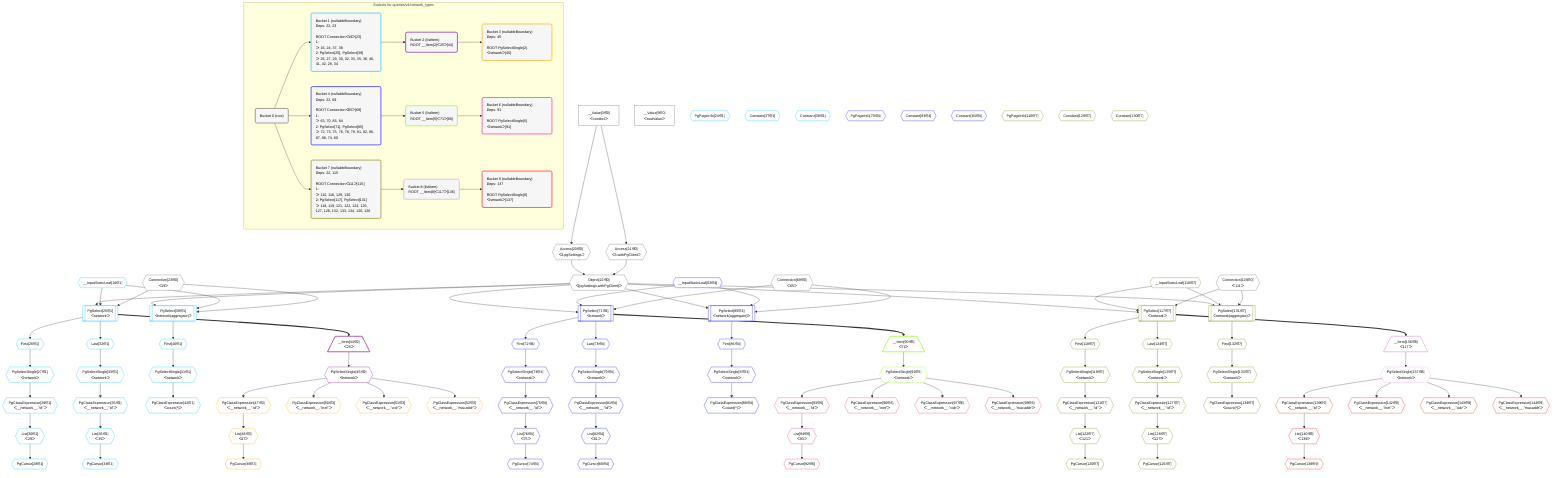 %%{init: {'themeVariables': { 'fontSize': '12px'}}}%%
graph TD
    classDef path fill:#eee,stroke:#000,color:#000
    classDef plan fill:#fff,stroke-width:1px,color:#000
    classDef itemplan fill:#fff,stroke-width:2px,color:#000
    classDef unbatchedplan fill:#dff,stroke-width:1px,color:#000
    classDef sideeffectplan fill:#fcc,stroke-width:2px,color:#000
    classDef bucket fill:#f6f6f6,color:#000,stroke-width:2px,text-align:left


    %% define steps
    __Value3["__Value[3∈0]<br />ᐸcontextᐳ"]:::plan
    __Value5["__Value[5∈0]<br />ᐸrootValueᐳ"]:::plan
    __InputStaticLeaf16{{"__InputStaticLeaf[16∈1]"}}:::plan
    Access20{{"Access[20∈0]<br />ᐸ3.pgSettingsᐳ"}}:::plan
    Access21{{"Access[21∈0]<br />ᐸ3.withPgClientᐳ"}}:::plan
    Object22{{"Object[22∈0]<br />ᐸ{pgSettings,withPgClient}ᐳ"}}:::plan
    Connection23{{"Connection[23∈0]<br />ᐸ19ᐳ"}}:::plan
    PgPageInfo24{{"PgPageInfo[24∈1]"}}:::plan
    PgSelect25[["PgSelect[25∈1]<br />ᐸnetworkᐳ"]]:::plan
    First26{{"First[26∈1]"}}:::plan
    PgSelectSingle27{{"PgSelectSingle[27∈1]<br />ᐸnetworkᐳ"}}:::plan
    PgClassExpression29{{"PgClassExpression[29∈1]<br />ᐸ__network__.”id”ᐳ"}}:::plan
    List30{{"List[30∈1]<br />ᐸ29ᐳ"}}:::plan
    PgCursor28{{"PgCursor[28∈1]"}}:::plan
    Last32{{"Last[32∈1]"}}:::plan
    PgSelectSingle33{{"PgSelectSingle[33∈1]<br />ᐸnetworkᐳ"}}:::plan
    PgClassExpression35{{"PgClassExpression[35∈1]<br />ᐸ__network__.”id”ᐳ"}}:::plan
    List36{{"List[36∈1]<br />ᐸ35ᐳ"}}:::plan
    PgCursor34{{"PgCursor[34∈1]"}}:::plan
    Constant37{{"Constant[37∈1]"}}:::plan
    Constant38{{"Constant[38∈1]"}}:::plan
    PgSelect39[["PgSelect[39∈1]<br />ᐸnetwork(aggregate)ᐳ"]]:::plan
    First40{{"First[40∈1]"}}:::plan
    PgSelectSingle41{{"PgSelectSingle[41∈1]<br />ᐸnetworkᐳ"}}:::plan
    PgClassExpression42{{"PgClassExpression[42∈1]<br />ᐸcount(*)ᐳ"}}:::plan
    __Item44[/"__Item[44∈2]<br />ᐸ25ᐳ"\]:::itemplan
    PgSelectSingle45{{"PgSelectSingle[45∈2]<br />ᐸnetworkᐳ"}}:::plan
    PgClassExpression47{{"PgClassExpression[47∈3]<br />ᐸ__network__.”id”ᐳ"}}:::plan
    List48{{"List[48∈3]<br />ᐸ47ᐳ"}}:::plan
    PgCursor46{{"PgCursor[46∈3]"}}:::plan
    PgClassExpression50{{"PgClassExpression[50∈3]<br />ᐸ__network__.”inet”ᐳ"}}:::plan
    PgClassExpression51{{"PgClassExpression[51∈3]<br />ᐸ__network__.”cidr”ᐳ"}}:::plan
    PgClassExpression52{{"PgClassExpression[52∈3]<br />ᐸ__network__.”macaddr”ᐳ"}}:::plan
    __InputStaticLeaf63{{"__InputStaticLeaf[63∈4]"}}:::plan
    Connection69{{"Connection[69∈0]<br />ᐸ65ᐳ"}}:::plan
    PgPageInfo70{{"PgPageInfo[70∈4]"}}:::plan
    PgSelect71[["PgSelect[71∈4]<br />ᐸnetworkᐳ"]]:::plan
    First72{{"First[72∈4]"}}:::plan
    PgSelectSingle73{{"PgSelectSingle[73∈4]<br />ᐸnetworkᐳ"}}:::plan
    PgClassExpression75{{"PgClassExpression[75∈4]<br />ᐸ__network__.”id”ᐳ"}}:::plan
    List76{{"List[76∈4]<br />ᐸ75ᐳ"}}:::plan
    PgCursor74{{"PgCursor[74∈4]"}}:::plan
    Last78{{"Last[78∈4]"}}:::plan
    PgSelectSingle79{{"PgSelectSingle[79∈4]<br />ᐸnetworkᐳ"}}:::plan
    PgClassExpression81{{"PgClassExpression[81∈4]<br />ᐸ__network__.”id”ᐳ"}}:::plan
    List82{{"List[82∈4]<br />ᐸ81ᐳ"}}:::plan
    PgCursor80{{"PgCursor[80∈4]"}}:::plan
    Constant83{{"Constant[83∈4]"}}:::plan
    Constant84{{"Constant[84∈4]"}}:::plan
    PgSelect85[["PgSelect[85∈4]<br />ᐸnetwork(aggregate)ᐳ"]]:::plan
    First86{{"First[86∈4]"}}:::plan
    PgSelectSingle87{{"PgSelectSingle[87∈4]<br />ᐸnetworkᐳ"}}:::plan
    PgClassExpression88{{"PgClassExpression[88∈4]<br />ᐸcount(*)ᐳ"}}:::plan
    __Item90[/"__Item[90∈5]<br />ᐸ71ᐳ"\]:::itemplan
    PgSelectSingle91{{"PgSelectSingle[91∈5]<br />ᐸnetworkᐳ"}}:::plan
    PgClassExpression93{{"PgClassExpression[93∈6]<br />ᐸ__network__.”id”ᐳ"}}:::plan
    List94{{"List[94∈6]<br />ᐸ93ᐳ"}}:::plan
    PgCursor92{{"PgCursor[92∈6]"}}:::plan
    PgClassExpression96{{"PgClassExpression[96∈6]<br />ᐸ__network__.”inet”ᐳ"}}:::plan
    PgClassExpression97{{"PgClassExpression[97∈6]<br />ᐸ__network__.”cidr”ᐳ"}}:::plan
    PgClassExpression98{{"PgClassExpression[98∈6]<br />ᐸ__network__.”macaddr”ᐳ"}}:::plan
    __InputStaticLeaf110{{"__InputStaticLeaf[110∈7]"}}:::plan
    Connection115{{"Connection[115∈0]<br />ᐸ111ᐳ"}}:::plan
    PgPageInfo116{{"PgPageInfo[116∈7]"}}:::plan
    PgSelect117[["PgSelect[117∈7]<br />ᐸnetworkᐳ"]]:::plan
    First118{{"First[118∈7]"}}:::plan
    PgSelectSingle119{{"PgSelectSingle[119∈7]<br />ᐸnetworkᐳ"}}:::plan
    PgClassExpression121{{"PgClassExpression[121∈7]<br />ᐸ__network__.”id”ᐳ"}}:::plan
    List122{{"List[122∈7]<br />ᐸ121ᐳ"}}:::plan
    PgCursor120{{"PgCursor[120∈7]"}}:::plan
    Last124{{"Last[124∈7]"}}:::plan
    PgSelectSingle125{{"PgSelectSingle[125∈7]<br />ᐸnetworkᐳ"}}:::plan
    PgClassExpression127{{"PgClassExpression[127∈7]<br />ᐸ__network__.”id”ᐳ"}}:::plan
    List128{{"List[128∈7]<br />ᐸ127ᐳ"}}:::plan
    PgCursor126{{"PgCursor[126∈7]"}}:::plan
    Constant129{{"Constant[129∈7]"}}:::plan
    Constant130{{"Constant[130∈7]"}}:::plan
    PgSelect131[["PgSelect[131∈7]<br />ᐸnetwork(aggregate)ᐳ"]]:::plan
    First132{{"First[132∈7]"}}:::plan
    PgSelectSingle133{{"PgSelectSingle[133∈7]<br />ᐸnetworkᐳ"}}:::plan
    PgClassExpression134{{"PgClassExpression[134∈7]<br />ᐸcount(*)ᐳ"}}:::plan
    __Item136[/"__Item[136∈8]<br />ᐸ117ᐳ"\]:::itemplan
    PgSelectSingle137{{"PgSelectSingle[137∈8]<br />ᐸnetworkᐳ"}}:::plan
    PgClassExpression139{{"PgClassExpression[139∈9]<br />ᐸ__network__.”id”ᐳ"}}:::plan
    List140{{"List[140∈9]<br />ᐸ139ᐳ"}}:::plan
    PgCursor138{{"PgCursor[138∈9]"}}:::plan
    PgClassExpression142{{"PgClassExpression[142∈9]<br />ᐸ__network__.”inet”ᐳ"}}:::plan
    PgClassExpression143{{"PgClassExpression[143∈9]<br />ᐸ__network__.”cidr”ᐳ"}}:::plan
    PgClassExpression144{{"PgClassExpression[144∈9]<br />ᐸ__network__.”macaddr”ᐳ"}}:::plan

    %% plan dependencies
    __Value3 --> Access20
    __Value3 --> Access21
    Access20 & Access21 --> Object22
    Object22 & __InputStaticLeaf16 & Connection23 --> PgSelect25
    PgSelect25 --> First26
    First26 --> PgSelectSingle27
    PgSelectSingle27 --> PgClassExpression29
    PgClassExpression29 --> List30
    List30 --> PgCursor28
    PgSelect25 --> Last32
    Last32 --> PgSelectSingle33
    PgSelectSingle33 --> PgClassExpression35
    PgClassExpression35 --> List36
    List36 --> PgCursor34
    Object22 & __InputStaticLeaf16 & Connection23 --> PgSelect39
    PgSelect39 --> First40
    First40 --> PgSelectSingle41
    PgSelectSingle41 --> PgClassExpression42
    PgSelect25 ==> __Item44
    __Item44 --> PgSelectSingle45
    PgSelectSingle45 --> PgClassExpression47
    PgClassExpression47 --> List48
    List48 --> PgCursor46
    PgSelectSingle45 --> PgClassExpression50
    PgSelectSingle45 --> PgClassExpression51
    PgSelectSingle45 --> PgClassExpression52
    Object22 & __InputStaticLeaf63 & Connection69 --> PgSelect71
    PgSelect71 --> First72
    First72 --> PgSelectSingle73
    PgSelectSingle73 --> PgClassExpression75
    PgClassExpression75 --> List76
    List76 --> PgCursor74
    PgSelect71 --> Last78
    Last78 --> PgSelectSingle79
    PgSelectSingle79 --> PgClassExpression81
    PgClassExpression81 --> List82
    List82 --> PgCursor80
    Object22 & __InputStaticLeaf63 & Connection69 --> PgSelect85
    PgSelect85 --> First86
    First86 --> PgSelectSingle87
    PgSelectSingle87 --> PgClassExpression88
    PgSelect71 ==> __Item90
    __Item90 --> PgSelectSingle91
    PgSelectSingle91 --> PgClassExpression93
    PgClassExpression93 --> List94
    List94 --> PgCursor92
    PgSelectSingle91 --> PgClassExpression96
    PgSelectSingle91 --> PgClassExpression97
    PgSelectSingle91 --> PgClassExpression98
    Object22 & __InputStaticLeaf110 & Connection115 --> PgSelect117
    PgSelect117 --> First118
    First118 --> PgSelectSingle119
    PgSelectSingle119 --> PgClassExpression121
    PgClassExpression121 --> List122
    List122 --> PgCursor120
    PgSelect117 --> Last124
    Last124 --> PgSelectSingle125
    PgSelectSingle125 --> PgClassExpression127
    PgClassExpression127 --> List128
    List128 --> PgCursor126
    Object22 & __InputStaticLeaf110 & Connection115 --> PgSelect131
    PgSelect131 --> First132
    First132 --> PgSelectSingle133
    PgSelectSingle133 --> PgClassExpression134
    PgSelect117 ==> __Item136
    __Item136 --> PgSelectSingle137
    PgSelectSingle137 --> PgClassExpression139
    PgClassExpression139 --> List140
    List140 --> PgCursor138
    PgSelectSingle137 --> PgClassExpression142
    PgSelectSingle137 --> PgClassExpression143
    PgSelectSingle137 --> PgClassExpression144

    subgraph "Buckets for queries/v4/network_types"
    Bucket0("Bucket 0 (root)"):::bucket
    classDef bucket0 stroke:#696969
    class Bucket0,__Value3,__Value5,Access20,Access21,Object22,Connection23,Connection69,Connection115 bucket0
    Bucket1("Bucket 1 (nullableBoundary)<br />Deps: 22, 23<br /><br />ROOT Connectionᐸ19ᐳ[23]<br />1: <br />ᐳ: 16, 24, 37, 38<br />2: PgSelect[25], PgSelect[39]<br />ᐳ: 26, 27, 29, 30, 32, 33, 35, 36, 40, 41, 42, 28, 34"):::bucket
    classDef bucket1 stroke:#00bfff
    class Bucket1,__InputStaticLeaf16,PgPageInfo24,PgSelect25,First26,PgSelectSingle27,PgCursor28,PgClassExpression29,List30,Last32,PgSelectSingle33,PgCursor34,PgClassExpression35,List36,Constant37,Constant38,PgSelect39,First40,PgSelectSingle41,PgClassExpression42 bucket1
    Bucket2("Bucket 2 (listItem)<br />ROOT __Item{2}ᐸ25ᐳ[44]"):::bucket
    classDef bucket2 stroke:#7f007f
    class Bucket2,__Item44,PgSelectSingle45 bucket2
    Bucket3("Bucket 3 (nullableBoundary)<br />Deps: 45<br /><br />ROOT PgSelectSingle{2}ᐸnetworkᐳ[45]"):::bucket
    classDef bucket3 stroke:#ffa500
    class Bucket3,PgCursor46,PgClassExpression47,List48,PgClassExpression50,PgClassExpression51,PgClassExpression52 bucket3
    Bucket4("Bucket 4 (nullableBoundary)<br />Deps: 22, 69<br /><br />ROOT Connectionᐸ65ᐳ[69]<br />1: <br />ᐳ: 63, 70, 83, 84<br />2: PgSelect[71], PgSelect[85]<br />ᐳ: 72, 73, 75, 76, 78, 79, 81, 82, 86, 87, 88, 74, 80"):::bucket
    classDef bucket4 stroke:#0000ff
    class Bucket4,__InputStaticLeaf63,PgPageInfo70,PgSelect71,First72,PgSelectSingle73,PgCursor74,PgClassExpression75,List76,Last78,PgSelectSingle79,PgCursor80,PgClassExpression81,List82,Constant83,Constant84,PgSelect85,First86,PgSelectSingle87,PgClassExpression88 bucket4
    Bucket5("Bucket 5 (listItem)<br />ROOT __Item{5}ᐸ71ᐳ[90]"):::bucket
    classDef bucket5 stroke:#7fff00
    class Bucket5,__Item90,PgSelectSingle91 bucket5
    Bucket6("Bucket 6 (nullableBoundary)<br />Deps: 91<br /><br />ROOT PgSelectSingle{5}ᐸnetworkᐳ[91]"):::bucket
    classDef bucket6 stroke:#ff1493
    class Bucket6,PgCursor92,PgClassExpression93,List94,PgClassExpression96,PgClassExpression97,PgClassExpression98 bucket6
    Bucket7("Bucket 7 (nullableBoundary)<br />Deps: 22, 115<br /><br />ROOT Connectionᐸ111ᐳ[115]<br />1: <br />ᐳ: 110, 116, 129, 130<br />2: PgSelect[117], PgSelect[131]<br />ᐳ: 118, 119, 121, 122, 124, 125, 127, 128, 132, 133, 134, 120, 126"):::bucket
    classDef bucket7 stroke:#808000
    class Bucket7,__InputStaticLeaf110,PgPageInfo116,PgSelect117,First118,PgSelectSingle119,PgCursor120,PgClassExpression121,List122,Last124,PgSelectSingle125,PgCursor126,PgClassExpression127,List128,Constant129,Constant130,PgSelect131,First132,PgSelectSingle133,PgClassExpression134 bucket7
    Bucket8("Bucket 8 (listItem)<br />ROOT __Item{8}ᐸ117ᐳ[136]"):::bucket
    classDef bucket8 stroke:#dda0dd
    class Bucket8,__Item136,PgSelectSingle137 bucket8
    Bucket9("Bucket 9 (nullableBoundary)<br />Deps: 137<br /><br />ROOT PgSelectSingle{8}ᐸnetworkᐳ[137]"):::bucket
    classDef bucket9 stroke:#ff0000
    class Bucket9,PgCursor138,PgClassExpression139,List140,PgClassExpression142,PgClassExpression143,PgClassExpression144 bucket9
    Bucket0 --> Bucket1 & Bucket4 & Bucket7
    Bucket1 --> Bucket2
    Bucket2 --> Bucket3
    Bucket4 --> Bucket5
    Bucket5 --> Bucket6
    Bucket7 --> Bucket8
    Bucket8 --> Bucket9
    end